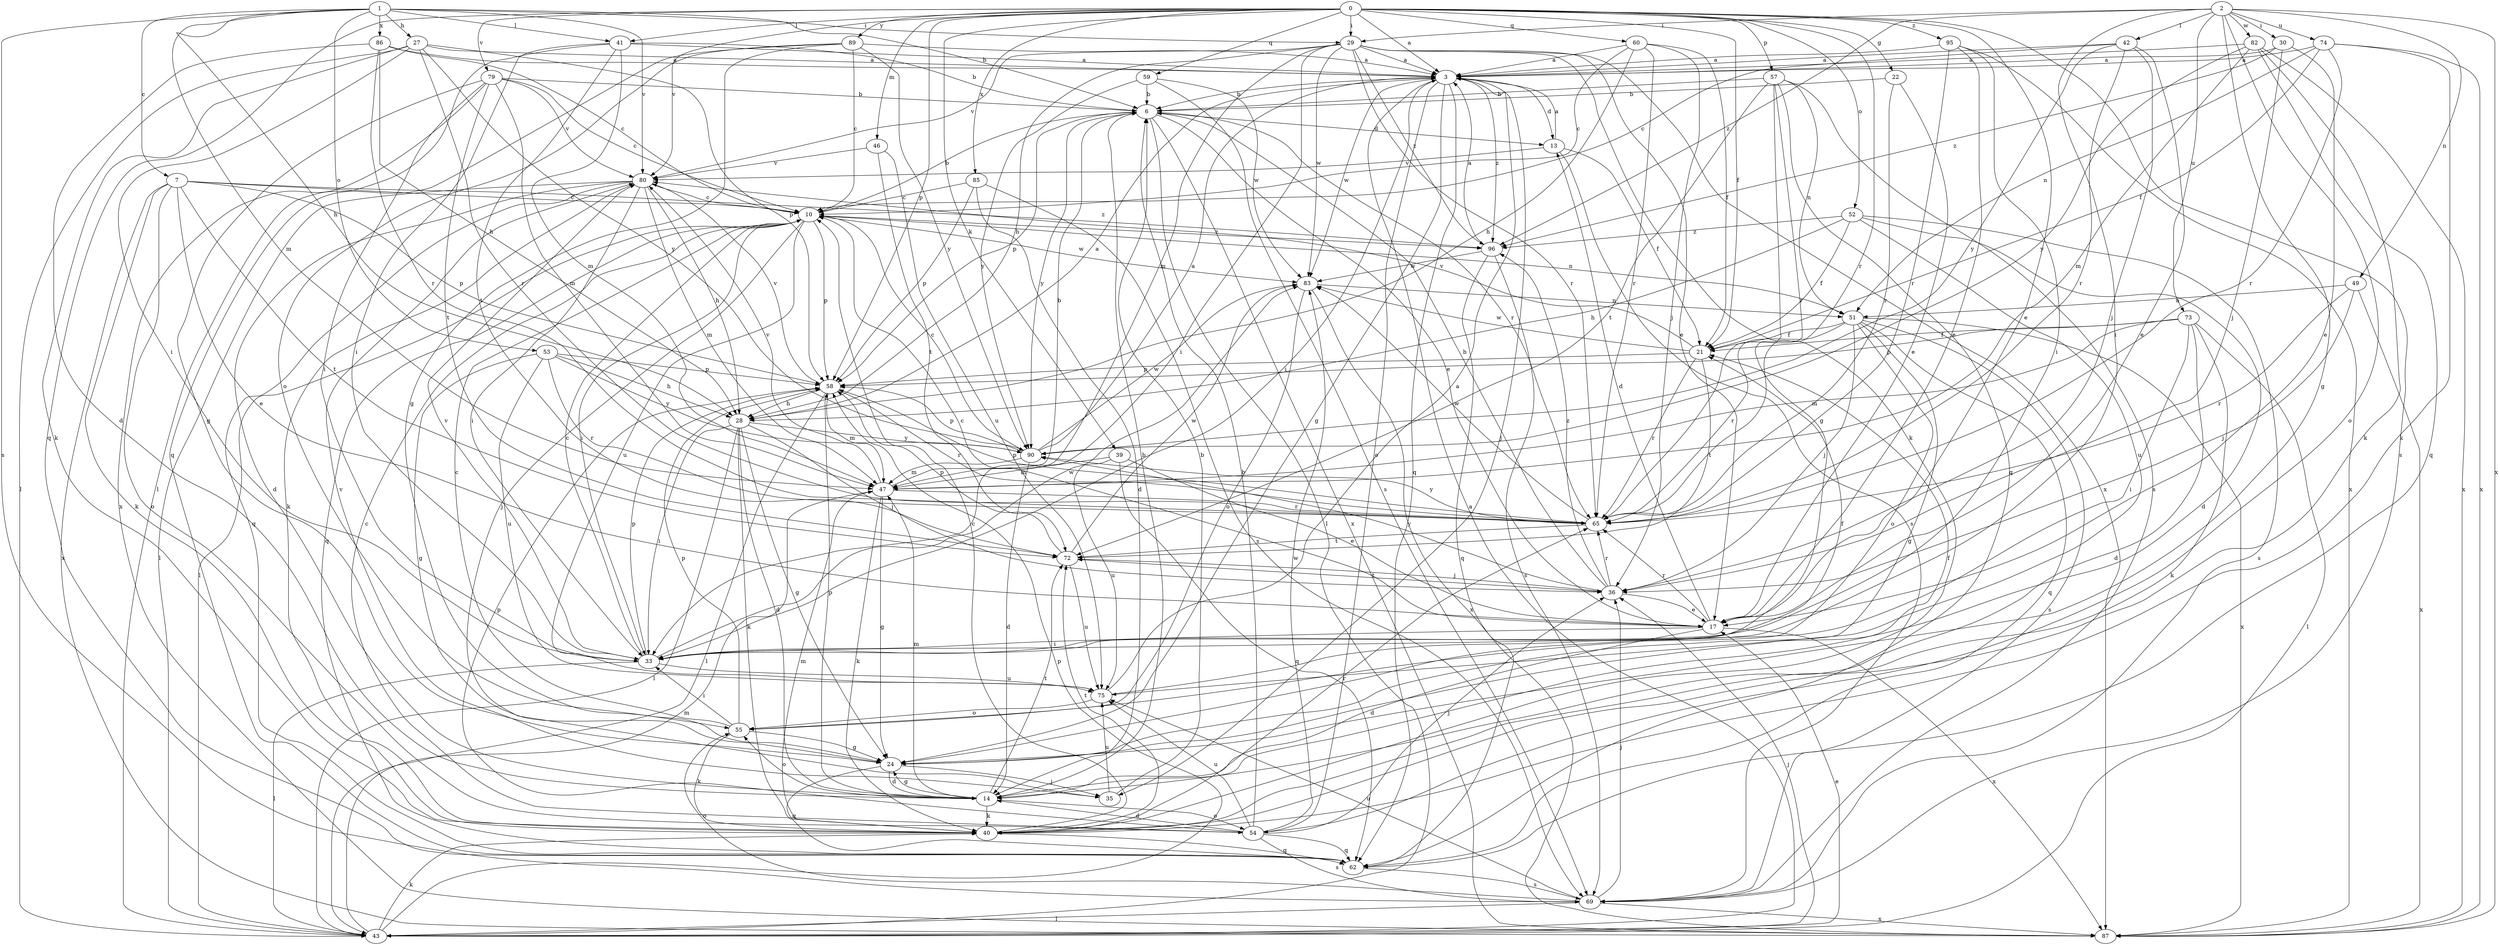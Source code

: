 strict digraph  {
0;
1;
2;
3;
6;
7;
10;
13;
14;
17;
21;
22;
24;
27;
28;
29;
30;
33;
35;
36;
39;
40;
41;
42;
43;
46;
47;
49;
51;
52;
53;
54;
55;
57;
58;
59;
60;
62;
65;
69;
72;
73;
74;
75;
79;
80;
82;
83;
85;
86;
87;
89;
90;
95;
96;
0 -> 3  [label=a];
0 -> 17  [label=e];
0 -> 21  [label=f];
0 -> 22  [label=g];
0 -> 29  [label=i];
0 -> 39  [label=k];
0 -> 41  [label=l];
0 -> 46  [label=m];
0 -> 52  [label=o];
0 -> 57  [label=p];
0 -> 58  [label=p];
0 -> 59  [label=q];
0 -> 60  [label=q];
0 -> 62  [label=q];
0 -> 65  [label=r];
0 -> 69  [label=s];
0 -> 79  [label=v];
0 -> 80  [label=v];
0 -> 85  [label=x];
0 -> 89  [label=y];
0 -> 95  [label=z];
1 -> 6  [label=b];
1 -> 7  [label=c];
1 -> 27  [label=h];
1 -> 28  [label=h];
1 -> 29  [label=i];
1 -> 41  [label=l];
1 -> 47  [label=m];
1 -> 53  [label=o];
1 -> 69  [label=s];
1 -> 80  [label=v];
1 -> 86  [label=x];
2 -> 24  [label=g];
2 -> 29  [label=i];
2 -> 30  [label=i];
2 -> 33  [label=i];
2 -> 42  [label=l];
2 -> 49  [label=n];
2 -> 54  [label=o];
2 -> 73  [label=u];
2 -> 74  [label=u];
2 -> 82  [label=w];
2 -> 87  [label=x];
2 -> 96  [label=z];
3 -> 6  [label=b];
3 -> 13  [label=d];
3 -> 24  [label=g];
3 -> 33  [label=i];
3 -> 35  [label=j];
3 -> 54  [label=o];
3 -> 62  [label=q];
3 -> 83  [label=w];
3 -> 96  [label=z];
6 -> 13  [label=d];
6 -> 17  [label=e];
6 -> 43  [label=l];
6 -> 58  [label=p];
6 -> 65  [label=r];
6 -> 87  [label=x];
6 -> 90  [label=y];
7 -> 10  [label=c];
7 -> 17  [label=e];
7 -> 40  [label=k];
7 -> 54  [label=o];
7 -> 58  [label=p];
7 -> 72  [label=t];
7 -> 87  [label=x];
7 -> 96  [label=z];
10 -> 6  [label=b];
10 -> 33  [label=i];
10 -> 35  [label=j];
10 -> 43  [label=l];
10 -> 51  [label=n];
10 -> 58  [label=p];
10 -> 62  [label=q];
10 -> 75  [label=u];
10 -> 83  [label=w];
10 -> 96  [label=z];
13 -> 3  [label=a];
13 -> 21  [label=f];
13 -> 69  [label=s];
13 -> 80  [label=v];
14 -> 6  [label=b];
14 -> 24  [label=g];
14 -> 40  [label=k];
14 -> 47  [label=m];
14 -> 54  [label=o];
14 -> 55  [label=o];
14 -> 58  [label=p];
14 -> 72  [label=t];
17 -> 10  [label=c];
17 -> 13  [label=d];
17 -> 14  [label=d];
17 -> 33  [label=i];
17 -> 65  [label=r];
17 -> 87  [label=x];
21 -> 58  [label=p];
21 -> 65  [label=r];
21 -> 72  [label=t];
21 -> 80  [label=v];
21 -> 83  [label=w];
22 -> 6  [label=b];
22 -> 17  [label=e];
22 -> 65  [label=r];
24 -> 14  [label=d];
24 -> 21  [label=f];
24 -> 35  [label=j];
24 -> 62  [label=q];
27 -> 3  [label=a];
27 -> 33  [label=i];
27 -> 40  [label=k];
27 -> 43  [label=l];
27 -> 58  [label=p];
27 -> 65  [label=r];
27 -> 90  [label=y];
28 -> 3  [label=a];
28 -> 14  [label=d];
28 -> 24  [label=g];
28 -> 33  [label=i];
28 -> 36  [label=j];
28 -> 40  [label=k];
28 -> 43  [label=l];
28 -> 90  [label=y];
29 -> 3  [label=a];
29 -> 17  [label=e];
29 -> 28  [label=h];
29 -> 33  [label=i];
29 -> 40  [label=k];
29 -> 47  [label=m];
29 -> 65  [label=r];
29 -> 80  [label=v];
29 -> 83  [label=w];
29 -> 87  [label=x];
29 -> 96  [label=z];
30 -> 3  [label=a];
30 -> 17  [label=e];
30 -> 36  [label=j];
30 -> 96  [label=z];
33 -> 10  [label=c];
33 -> 43  [label=l];
33 -> 58  [label=p];
33 -> 75  [label=u];
33 -> 80  [label=v];
33 -> 83  [label=w];
35 -> 6  [label=b];
35 -> 75  [label=u];
35 -> 80  [label=v];
36 -> 6  [label=b];
36 -> 17  [label=e];
36 -> 65  [label=r];
36 -> 72  [label=t];
36 -> 90  [label=y];
36 -> 96  [label=z];
39 -> 17  [label=e];
39 -> 47  [label=m];
39 -> 62  [label=q];
39 -> 75  [label=u];
40 -> 10  [label=c];
40 -> 47  [label=m];
40 -> 62  [label=q];
40 -> 65  [label=r];
40 -> 72  [label=t];
41 -> 3  [label=a];
41 -> 6  [label=b];
41 -> 33  [label=i];
41 -> 43  [label=l];
41 -> 47  [label=m];
41 -> 72  [label=t];
42 -> 3  [label=a];
42 -> 10  [label=c];
42 -> 17  [label=e];
42 -> 36  [label=j];
42 -> 65  [label=r];
42 -> 90  [label=y];
43 -> 3  [label=a];
43 -> 17  [label=e];
43 -> 36  [label=j];
43 -> 40  [label=k];
43 -> 47  [label=m];
43 -> 58  [label=p];
46 -> 72  [label=t];
46 -> 75  [label=u];
46 -> 80  [label=v];
47 -> 6  [label=b];
47 -> 24  [label=g];
47 -> 40  [label=k];
47 -> 65  [label=r];
47 -> 80  [label=v];
49 -> 36  [label=j];
49 -> 51  [label=n];
49 -> 65  [label=r];
49 -> 87  [label=x];
51 -> 21  [label=f];
51 -> 24  [label=g];
51 -> 36  [label=j];
51 -> 55  [label=o];
51 -> 62  [label=q];
51 -> 65  [label=r];
51 -> 69  [label=s];
51 -> 87  [label=x];
52 -> 14  [label=d];
52 -> 21  [label=f];
52 -> 28  [label=h];
52 -> 69  [label=s];
52 -> 75  [label=u];
52 -> 96  [label=z];
53 -> 24  [label=g];
53 -> 28  [label=h];
53 -> 58  [label=p];
53 -> 65  [label=r];
53 -> 75  [label=u];
53 -> 90  [label=y];
54 -> 6  [label=b];
54 -> 10  [label=c];
54 -> 14  [label=d];
54 -> 36  [label=j];
54 -> 58  [label=p];
54 -> 62  [label=q];
54 -> 69  [label=s];
54 -> 75  [label=u];
54 -> 83  [label=w];
55 -> 10  [label=c];
55 -> 24  [label=g];
55 -> 33  [label=i];
55 -> 40  [label=k];
55 -> 58  [label=p];
57 -> 6  [label=b];
57 -> 24  [label=g];
57 -> 51  [label=n];
57 -> 62  [label=q];
57 -> 65  [label=r];
57 -> 69  [label=s];
57 -> 72  [label=t];
58 -> 28  [label=h];
58 -> 43  [label=l];
58 -> 47  [label=m];
58 -> 65  [label=r];
58 -> 80  [label=v];
59 -> 6  [label=b];
59 -> 69  [label=s];
59 -> 83  [label=w];
59 -> 90  [label=y];
60 -> 3  [label=a];
60 -> 10  [label=c];
60 -> 21  [label=f];
60 -> 28  [label=h];
60 -> 36  [label=j];
60 -> 65  [label=r];
62 -> 69  [label=s];
65 -> 58  [label=p];
65 -> 72  [label=t];
65 -> 83  [label=w];
65 -> 90  [label=y];
69 -> 36  [label=j];
69 -> 43  [label=l];
69 -> 55  [label=o];
69 -> 75  [label=u];
69 -> 87  [label=x];
72 -> 36  [label=j];
72 -> 58  [label=p];
72 -> 75  [label=u];
72 -> 83  [label=w];
73 -> 14  [label=d];
73 -> 21  [label=f];
73 -> 33  [label=i];
73 -> 40  [label=k];
73 -> 43  [label=l];
73 -> 47  [label=m];
73 -> 58  [label=p];
74 -> 3  [label=a];
74 -> 21  [label=f];
74 -> 40  [label=k];
74 -> 51  [label=n];
74 -> 65  [label=r];
74 -> 87  [label=x];
75 -> 3  [label=a];
75 -> 21  [label=f];
75 -> 55  [label=o];
79 -> 6  [label=b];
79 -> 10  [label=c];
79 -> 24  [label=g];
79 -> 33  [label=i];
79 -> 47  [label=m];
79 -> 72  [label=t];
79 -> 80  [label=v];
79 -> 87  [label=x];
80 -> 10  [label=c];
80 -> 14  [label=d];
80 -> 28  [label=h];
80 -> 33  [label=i];
80 -> 40  [label=k];
80 -> 43  [label=l];
80 -> 47  [label=m];
80 -> 62  [label=q];
82 -> 3  [label=a];
82 -> 40  [label=k];
82 -> 47  [label=m];
82 -> 62  [label=q];
82 -> 87  [label=x];
82 -> 90  [label=y];
83 -> 51  [label=n];
83 -> 55  [label=o];
83 -> 87  [label=x];
85 -> 10  [label=c];
85 -> 14  [label=d];
85 -> 58  [label=p];
85 -> 69  [label=s];
86 -> 3  [label=a];
86 -> 10  [label=c];
86 -> 14  [label=d];
86 -> 28  [label=h];
86 -> 65  [label=r];
89 -> 3  [label=a];
89 -> 10  [label=c];
89 -> 24  [label=g];
89 -> 55  [label=o];
89 -> 62  [label=q];
89 -> 90  [label=y];
90 -> 3  [label=a];
90 -> 10  [label=c];
90 -> 14  [label=d];
90 -> 47  [label=m];
90 -> 58  [label=p];
90 -> 83  [label=w];
95 -> 3  [label=a];
95 -> 17  [label=e];
95 -> 33  [label=i];
95 -> 65  [label=r];
95 -> 87  [label=x];
96 -> 3  [label=a];
96 -> 62  [label=q];
96 -> 69  [label=s];
96 -> 83  [label=w];
}
